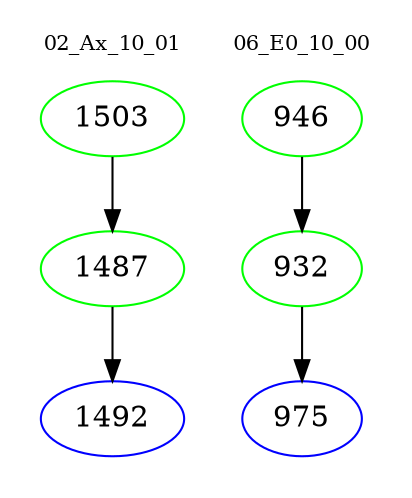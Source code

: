 digraph{
subgraph cluster_0 {
color = white
label = "02_Ax_10_01";
fontsize=10;
T0_1503 [label="1503", color="green"]
T0_1503 -> T0_1487 [color="black"]
T0_1487 [label="1487", color="green"]
T0_1487 -> T0_1492 [color="black"]
T0_1492 [label="1492", color="blue"]
}
subgraph cluster_1 {
color = white
label = "06_E0_10_00";
fontsize=10;
T1_946 [label="946", color="green"]
T1_946 -> T1_932 [color="black"]
T1_932 [label="932", color="green"]
T1_932 -> T1_975 [color="black"]
T1_975 [label="975", color="blue"]
}
}
